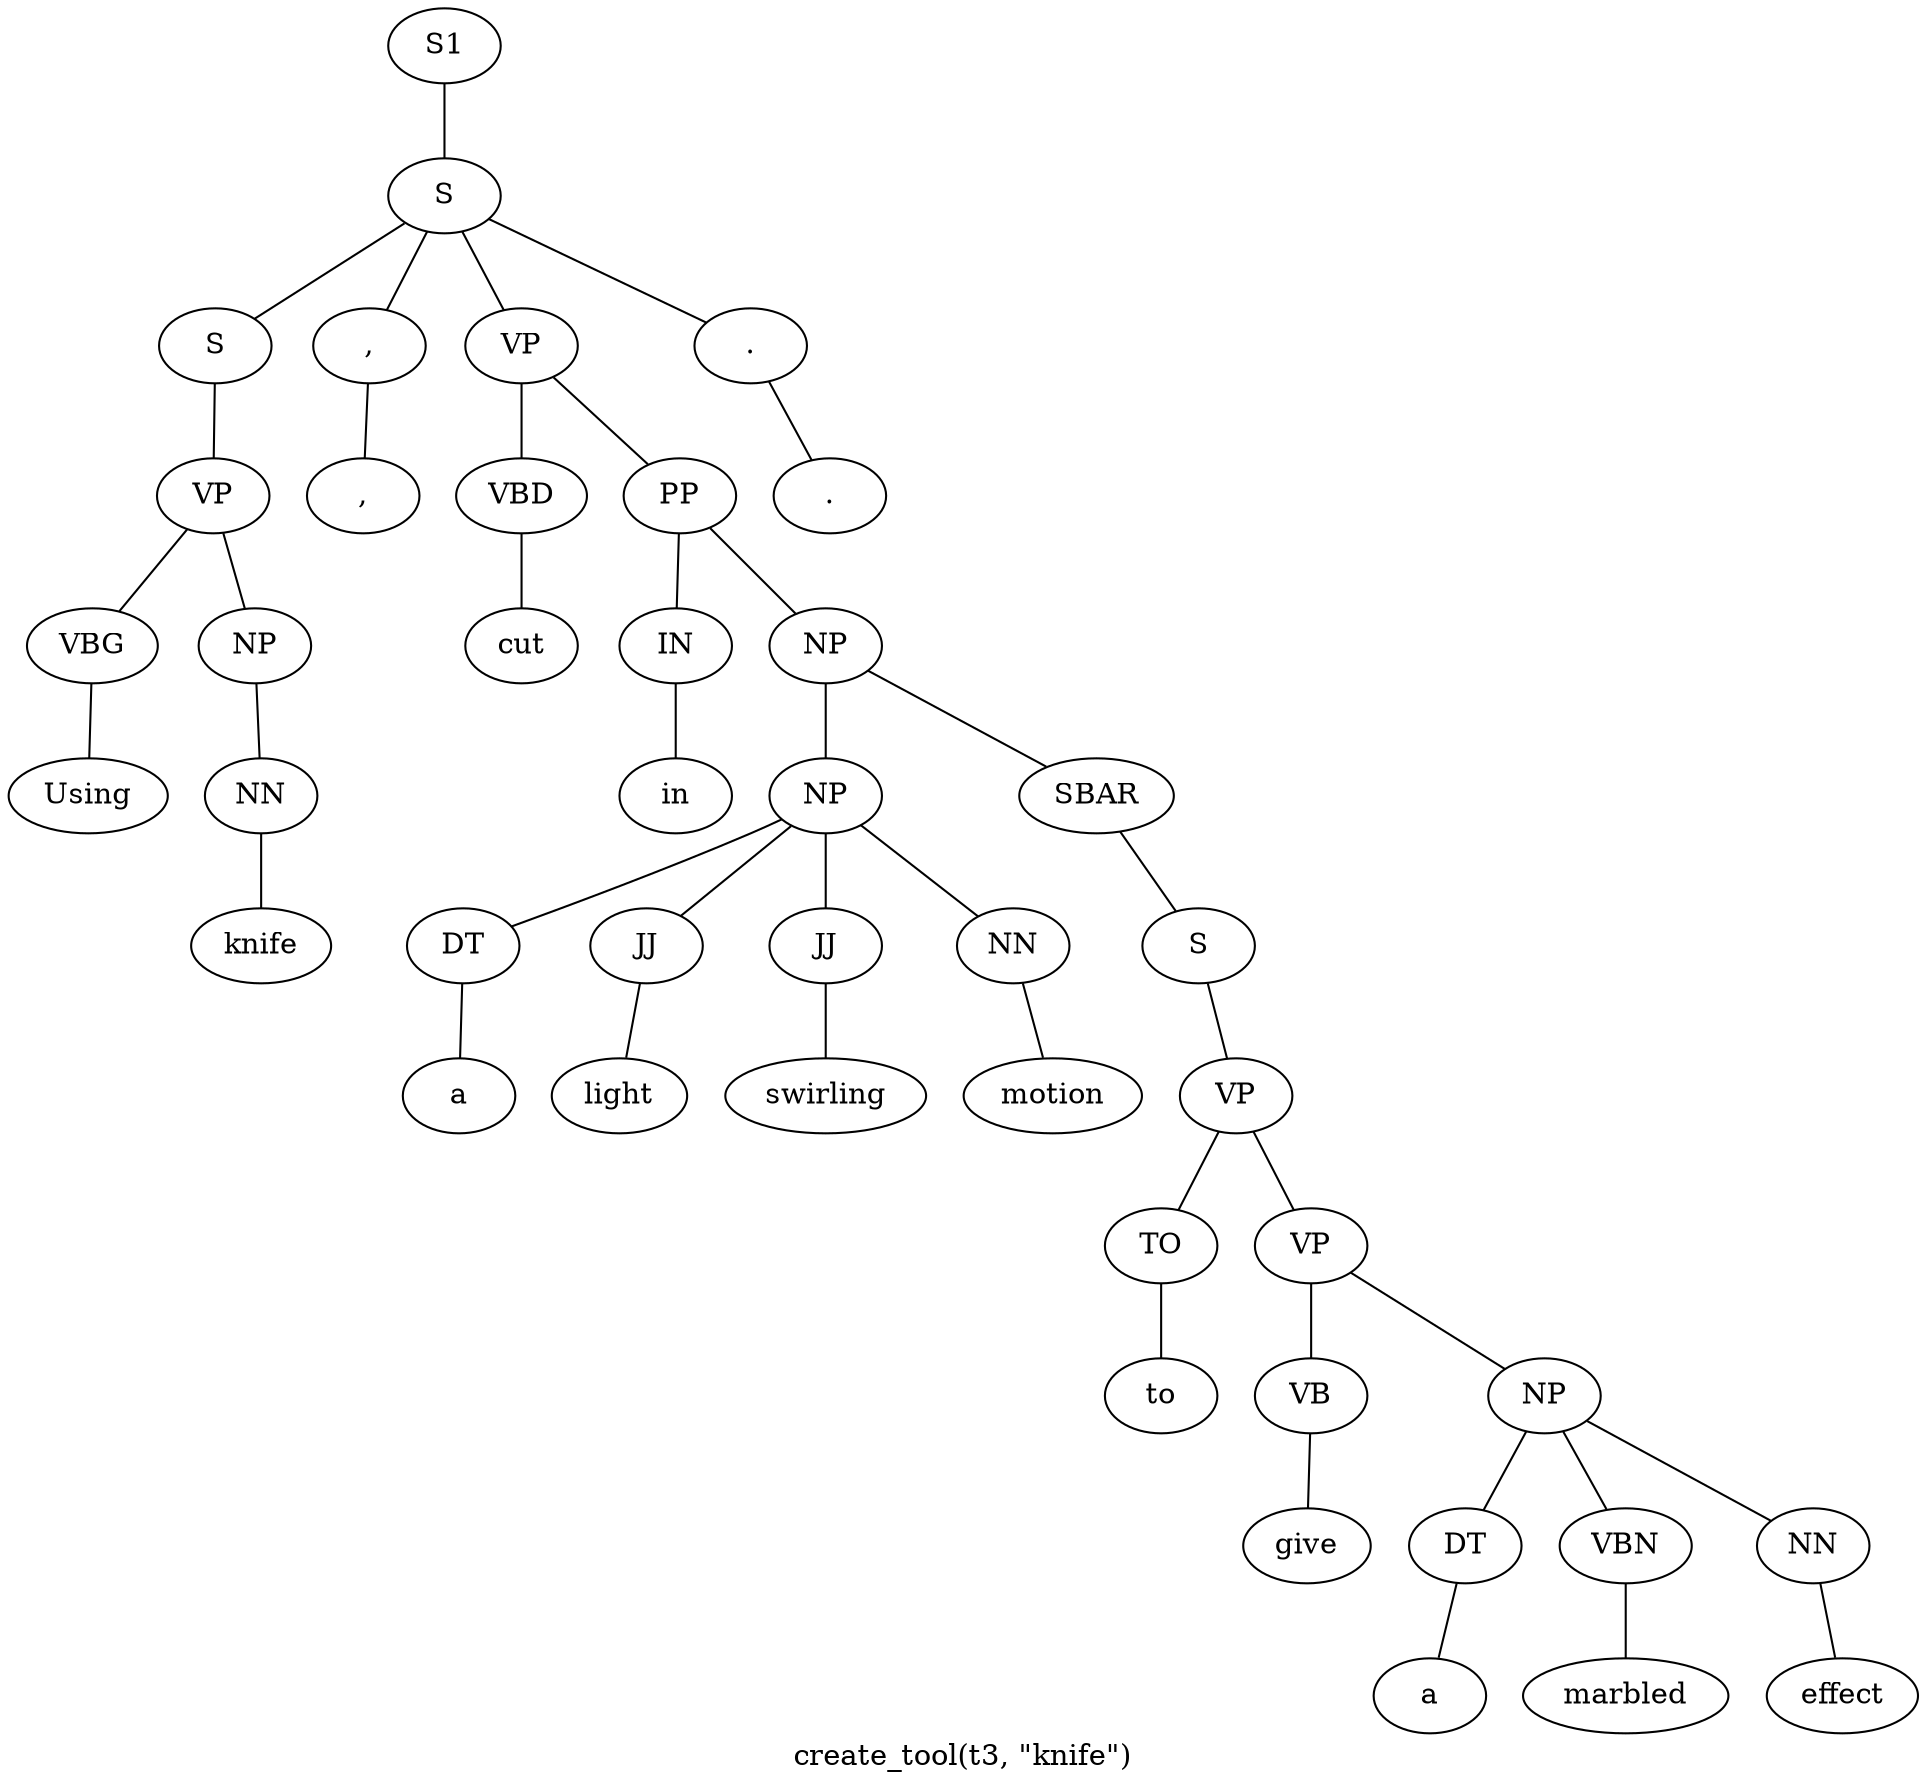 graph SyntaxGraph {
	label = "create_tool(t3, \"knife\")";
	Node0 [label="S1"];
	Node1 [label="S"];
	Node2 [label="S"];
	Node3 [label="VP"];
	Node4 [label="VBG"];
	Node5 [label="Using"];
	Node6 [label="NP"];
	Node7 [label="NN"];
	Node8 [label="knife"];
	Node9 [label=","];
	Node10 [label=","];
	Node11 [label="VP"];
	Node12 [label="VBD"];
	Node13 [label="cut"];
	Node14 [label="PP"];
	Node15 [label="IN"];
	Node16 [label="in"];
	Node17 [label="NP"];
	Node18 [label="NP"];
	Node19 [label="DT"];
	Node20 [label="a"];
	Node21 [label="JJ"];
	Node22 [label="light"];
	Node23 [label="JJ"];
	Node24 [label="swirling"];
	Node25 [label="NN"];
	Node26 [label="motion"];
	Node27 [label="SBAR"];
	Node28 [label="S"];
	Node29 [label="VP"];
	Node30 [label="TO"];
	Node31 [label="to"];
	Node32 [label="VP"];
	Node33 [label="VB"];
	Node34 [label="give"];
	Node35 [label="NP"];
	Node36 [label="DT"];
	Node37 [label="a"];
	Node38 [label="VBN"];
	Node39 [label="marbled"];
	Node40 [label="NN"];
	Node41 [label="effect"];
	Node42 [label="."];
	Node43 [label="."];

	Node0 -- Node1;
	Node1 -- Node2;
	Node1 -- Node9;
	Node1 -- Node11;
	Node1 -- Node42;
	Node2 -- Node3;
	Node3 -- Node4;
	Node3 -- Node6;
	Node4 -- Node5;
	Node6 -- Node7;
	Node7 -- Node8;
	Node9 -- Node10;
	Node11 -- Node12;
	Node11 -- Node14;
	Node12 -- Node13;
	Node14 -- Node15;
	Node14 -- Node17;
	Node15 -- Node16;
	Node17 -- Node18;
	Node17 -- Node27;
	Node18 -- Node19;
	Node18 -- Node21;
	Node18 -- Node23;
	Node18 -- Node25;
	Node19 -- Node20;
	Node21 -- Node22;
	Node23 -- Node24;
	Node25 -- Node26;
	Node27 -- Node28;
	Node28 -- Node29;
	Node29 -- Node30;
	Node29 -- Node32;
	Node30 -- Node31;
	Node32 -- Node33;
	Node32 -- Node35;
	Node33 -- Node34;
	Node35 -- Node36;
	Node35 -- Node38;
	Node35 -- Node40;
	Node36 -- Node37;
	Node38 -- Node39;
	Node40 -- Node41;
	Node42 -- Node43;
}